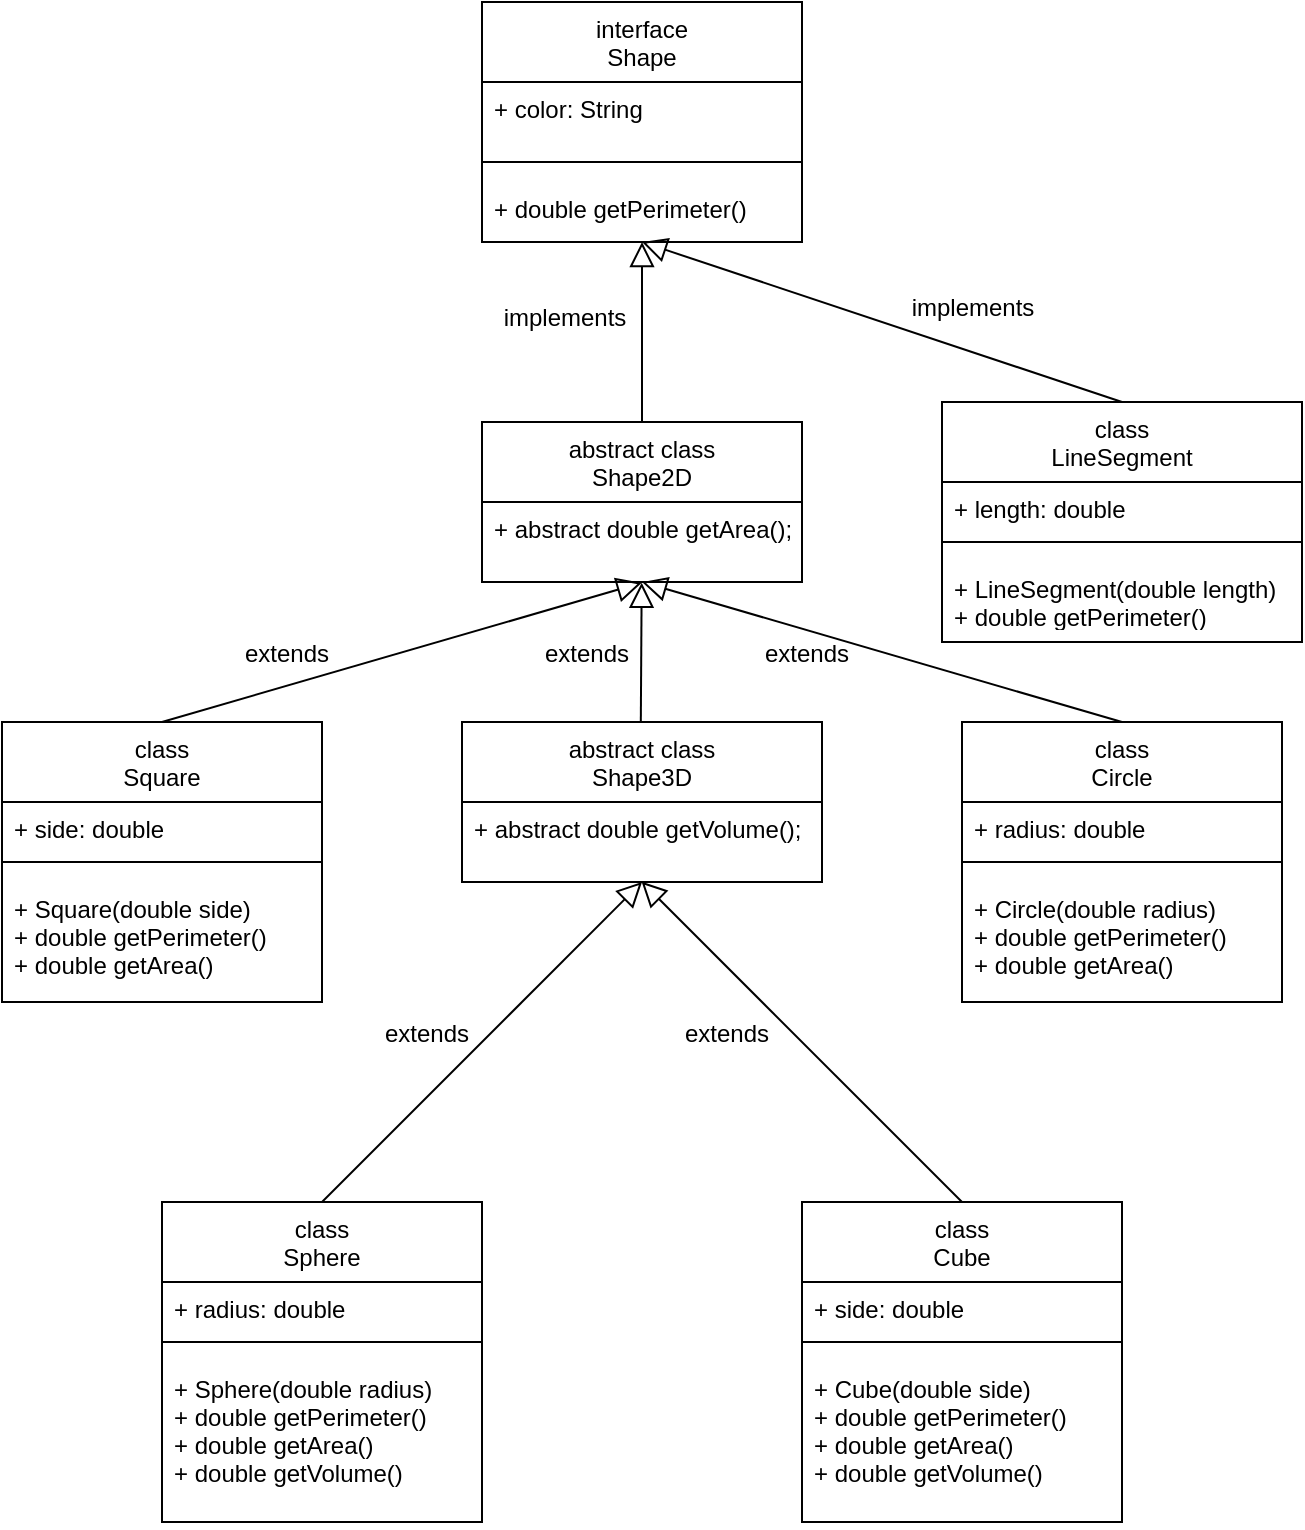<mxfile version="21.0.8" type="device"><diagram id="C5RBs43oDa-KdzZeNtuy" name="Page-1"><mxGraphModel dx="1728" dy="957" grid="1" gridSize="10" guides="1" tooltips="1" connect="1" arrows="1" fold="1" page="1" pageScale="1" pageWidth="827" pageHeight="1169" math="0" shadow="0"><root><mxCell id="WIyWlLk6GJQsqaUBKTNV-0"/><mxCell id="WIyWlLk6GJQsqaUBKTNV-1" parent="WIyWlLk6GJQsqaUBKTNV-0"/><mxCell id="zkfFHV4jXpPFQw0GAbJ--12" value="" style="endArrow=block;endSize=10;endFill=0;shadow=0;strokeWidth=1;elbow=vertical;rounded=0;exitX=0.5;exitY=0;exitDx=0;exitDy=0;" parent="WIyWlLk6GJQsqaUBKTNV-1" source="Y8nCMxBb4k6pYhbA77TP-0" edge="1"><mxGeometry width="160" relative="1" as="geometry"><mxPoint x="200" y="230" as="sourcePoint"/><mxPoint x="400" y="160" as="targetPoint"/></mxGeometry></mxCell><mxCell id="G3FtcaWLXglxUfWv_1tl-4" value="implements" style="text;html=1;resizable=0;points=[];;align=center;verticalAlign=middle;labelBackgroundColor=none;rounded=0;shadow=0;strokeWidth=1;fontSize=12;" parent="WIyWlLk6GJQsqaUBKTNV-1" vertex="1" connectable="0"><mxGeometry x="360" y="210" as="geometry"><mxPoint x="1" y="-12" as="offset"/></mxGeometry></mxCell><mxCell id="G3FtcaWLXglxUfWv_1tl-8" value="interface&#10;Shape" style="swimlane;fontStyle=0;align=center;verticalAlign=top;childLayout=stackLayout;horizontal=1;startSize=40;horizontalStack=0;resizeParent=1;resizeLast=0;collapsible=1;marginBottom=0;rounded=0;shadow=0;strokeWidth=1;" parent="WIyWlLk6GJQsqaUBKTNV-1" vertex="1"><mxGeometry x="320" y="40" width="160" height="120" as="geometry"><mxRectangle x="340" y="380" width="170" height="26" as="alternateBounds"/></mxGeometry></mxCell><mxCell id="G3FtcaWLXglxUfWv_1tl-9" value="+ color: String" style="text;align=left;verticalAlign=top;spacingLeft=4;spacingRight=4;overflow=hidden;rotatable=0;points=[[0,0.5],[1,0.5]];portConstraint=eastwest;" parent="G3FtcaWLXglxUfWv_1tl-8" vertex="1"><mxGeometry y="40" width="160" height="30" as="geometry"/></mxCell><mxCell id="G3FtcaWLXglxUfWv_1tl-10" value="" style="line;html=1;strokeWidth=1;align=left;verticalAlign=middle;spacingTop=-1;spacingLeft=3;spacingRight=3;rotatable=0;labelPosition=right;points=[];portConstraint=eastwest;" parent="G3FtcaWLXglxUfWv_1tl-8" vertex="1"><mxGeometry y="70" width="160" height="20" as="geometry"/></mxCell><mxCell id="G3FtcaWLXglxUfWv_1tl-11" value="+ double getPerimeter()" style="text;align=left;verticalAlign=top;spacingLeft=4;spacingRight=4;overflow=hidden;rotatable=0;points=[[0,0.5],[1,0.5]];portConstraint=eastwest;" parent="G3FtcaWLXglxUfWv_1tl-8" vertex="1"><mxGeometry y="90" width="160" height="30" as="geometry"/></mxCell><mxCell id="Y8nCMxBb4k6pYhbA77TP-0" value="abstract class&#10;Shape2D" style="swimlane;fontStyle=0;align=center;verticalAlign=top;childLayout=stackLayout;horizontal=1;startSize=40;horizontalStack=0;resizeParent=1;resizeLast=0;collapsible=1;marginBottom=0;rounded=0;shadow=0;strokeWidth=1;" vertex="1" parent="WIyWlLk6GJQsqaUBKTNV-1"><mxGeometry x="320" y="250" width="160" height="80" as="geometry"><mxRectangle x="340" y="380" width="170" height="26" as="alternateBounds"/></mxGeometry></mxCell><mxCell id="Y8nCMxBb4k6pYhbA77TP-3" value="+ abstract double getArea();" style="text;align=left;verticalAlign=top;spacingLeft=4;spacingRight=4;overflow=hidden;rotatable=0;points=[[0,0.5],[1,0.5]];portConstraint=eastwest;" vertex="1" parent="Y8nCMxBb4k6pYhbA77TP-0"><mxGeometry y="40" width="160" height="40" as="geometry"/></mxCell><mxCell id="Y8nCMxBb4k6pYhbA77TP-4" value="abstract class&#10;Shape3D" style="swimlane;fontStyle=0;align=center;verticalAlign=top;childLayout=stackLayout;horizontal=1;startSize=40;horizontalStack=0;resizeParent=1;resizeLast=0;collapsible=1;marginBottom=0;rounded=0;shadow=0;strokeWidth=1;" vertex="1" parent="WIyWlLk6GJQsqaUBKTNV-1"><mxGeometry x="310" y="400" width="180" height="80" as="geometry"><mxRectangle x="340" y="380" width="170" height="26" as="alternateBounds"/></mxGeometry></mxCell><mxCell id="Y8nCMxBb4k6pYhbA77TP-5" value="+ abstract double getVolume();" style="text;align=left;verticalAlign=top;spacingLeft=4;spacingRight=4;overflow=hidden;rotatable=0;points=[[0,0.5],[1,0.5]];portConstraint=eastwest;" vertex="1" parent="Y8nCMxBb4k6pYhbA77TP-4"><mxGeometry y="40" width="180" height="40" as="geometry"/></mxCell><mxCell id="Y8nCMxBb4k6pYhbA77TP-6" value="" style="endArrow=block;endSize=10;endFill=0;shadow=0;strokeWidth=1;elbow=vertical;rounded=0;exitX=0.5;exitY=0;exitDx=0;exitDy=0;entryX=0.499;entryY=1.01;entryDx=0;entryDy=0;entryPerimeter=0;" edge="1" parent="WIyWlLk6GJQsqaUBKTNV-1" source="Y8nCMxBb4k6pYhbA77TP-15" target="Y8nCMxBb4k6pYhbA77TP-3"><mxGeometry width="160" relative="1" as="geometry"><mxPoint x="159.5" y="400" as="sourcePoint"/><mxPoint x="360" y="350" as="targetPoint"/></mxGeometry></mxCell><mxCell id="Y8nCMxBb4k6pYhbA77TP-8" value="extends" style="text;html=1;resizable=0;points=[];;align=center;verticalAlign=middle;labelBackgroundColor=none;rounded=0;shadow=0;strokeWidth=1;fontSize=12;" vertex="1" connectable="0" parent="WIyWlLk6GJQsqaUBKTNV-1"><mxGeometry x="220" y="240" as="geometry"><mxPoint x="2" y="126" as="offset"/></mxGeometry></mxCell><mxCell id="Y8nCMxBb4k6pYhbA77TP-9" value="class &#10;LineSegment" style="swimlane;fontStyle=0;align=center;verticalAlign=top;childLayout=stackLayout;horizontal=1;startSize=40;horizontalStack=0;resizeParent=1;resizeLast=0;collapsible=1;marginBottom=0;rounded=0;shadow=0;strokeWidth=1;" vertex="1" parent="WIyWlLk6GJQsqaUBKTNV-1"><mxGeometry x="550" y="240" width="180" height="120" as="geometry"><mxRectangle x="340" y="380" width="170" height="26" as="alternateBounds"/></mxGeometry></mxCell><mxCell id="Y8nCMxBb4k6pYhbA77TP-10" value="+ length: double" style="text;align=left;verticalAlign=top;spacingLeft=4;spacingRight=4;overflow=hidden;rotatable=0;points=[[0,0.5],[1,0.5]];portConstraint=eastwest;" vertex="1" parent="Y8nCMxBb4k6pYhbA77TP-9"><mxGeometry y="40" width="180" height="20" as="geometry"/></mxCell><mxCell id="Y8nCMxBb4k6pYhbA77TP-11" value="" style="line;html=1;strokeWidth=1;align=left;verticalAlign=middle;spacingTop=-1;spacingLeft=3;spacingRight=3;rotatable=0;labelPosition=right;points=[];portConstraint=eastwest;" vertex="1" parent="Y8nCMxBb4k6pYhbA77TP-9"><mxGeometry y="60" width="180" height="20" as="geometry"/></mxCell><mxCell id="Y8nCMxBb4k6pYhbA77TP-12" value="+ LineSegment(double length)&#10;+ double getPerimeter()" style="text;align=left;verticalAlign=top;spacingLeft=4;spacingRight=4;overflow=hidden;rotatable=0;points=[[0,0.5],[1,0.5]];portConstraint=eastwest;" vertex="1" parent="Y8nCMxBb4k6pYhbA77TP-9"><mxGeometry y="80" width="180" height="30" as="geometry"/></mxCell><mxCell id="Y8nCMxBb4k6pYhbA77TP-13" value="" style="endArrow=block;endSize=10;endFill=0;shadow=0;strokeWidth=1;elbow=vertical;rounded=0;exitX=0.5;exitY=0;exitDx=0;exitDy=0;entryX=0.5;entryY=1;entryDx=0;entryDy=0;entryPerimeter=0;" edge="1" parent="WIyWlLk6GJQsqaUBKTNV-1" source="Y8nCMxBb4k6pYhbA77TP-9" target="G3FtcaWLXglxUfWv_1tl-11"><mxGeometry width="160" relative="1" as="geometry"><mxPoint x="399.5" y="240" as="sourcePoint"/><mxPoint x="399.5" y="160" as="targetPoint"/></mxGeometry></mxCell><mxCell id="Y8nCMxBb4k6pYhbA77TP-14" value="implements" style="text;html=1;resizable=0;points=[];;align=center;verticalAlign=middle;labelBackgroundColor=none;rounded=0;shadow=0;strokeWidth=1;fontSize=12;" vertex="1" connectable="0" parent="WIyWlLk6GJQsqaUBKTNV-1"><mxGeometry x="450" y="200" as="geometry"><mxPoint x="115" y="-7" as="offset"/></mxGeometry></mxCell><mxCell id="Y8nCMxBb4k6pYhbA77TP-20" value="" style="endArrow=block;endSize=10;endFill=0;shadow=0;strokeWidth=1;elbow=vertical;rounded=0;exitX=0.5;exitY=0;exitDx=0;exitDy=0;entryX=0.499;entryY=1.01;entryDx=0;entryDy=0;entryPerimeter=0;" edge="1" parent="WIyWlLk6GJQsqaUBKTNV-1" target="Y8nCMxBb4k6pYhbA77TP-3"><mxGeometry width="160" relative="1" as="geometry"><mxPoint x="399.41" y="400" as="sourcePoint"/><mxPoint x="160" y="320" as="targetPoint"/></mxGeometry></mxCell><mxCell id="Y8nCMxBb4k6pYhbA77TP-21" value="extends" style="text;html=1;resizable=0;points=[];;align=center;verticalAlign=middle;labelBackgroundColor=none;rounded=0;shadow=0;strokeWidth=1;fontSize=12;" vertex="1" connectable="0" parent="WIyWlLk6GJQsqaUBKTNV-1"><mxGeometry x="370" y="240" as="geometry"><mxPoint x="2" y="126" as="offset"/></mxGeometry></mxCell><mxCell id="Y8nCMxBb4k6pYhbA77TP-22" value="" style="endArrow=block;endSize=10;endFill=0;shadow=0;strokeWidth=1;elbow=vertical;rounded=0;exitX=0.5;exitY=0;exitDx=0;exitDy=0;" edge="1" parent="WIyWlLk6GJQsqaUBKTNV-1" target="Y8nCMxBb4k6pYhbA77TP-15"><mxGeometry width="160" relative="1" as="geometry"><mxPoint x="159.5" y="400" as="sourcePoint"/><mxPoint x="159.5" y="320" as="targetPoint"/></mxGeometry></mxCell><mxCell id="Y8nCMxBb4k6pYhbA77TP-15" value="class &#10;Square" style="swimlane;fontStyle=0;align=center;verticalAlign=top;childLayout=stackLayout;horizontal=1;startSize=40;horizontalStack=0;resizeParent=1;resizeLast=0;collapsible=1;marginBottom=0;rounded=0;shadow=0;strokeWidth=1;" vertex="1" parent="WIyWlLk6GJQsqaUBKTNV-1"><mxGeometry x="80" y="400" width="160" height="140" as="geometry"><mxRectangle x="340" y="380" width="170" height="26" as="alternateBounds"/></mxGeometry></mxCell><mxCell id="Y8nCMxBb4k6pYhbA77TP-16" value="+ side: double" style="text;align=left;verticalAlign=top;spacingLeft=4;spacingRight=4;overflow=hidden;rotatable=0;points=[[0,0.5],[1,0.5]];portConstraint=eastwest;" vertex="1" parent="Y8nCMxBb4k6pYhbA77TP-15"><mxGeometry y="40" width="160" height="20" as="geometry"/></mxCell><mxCell id="Y8nCMxBb4k6pYhbA77TP-17" value="" style="line;html=1;strokeWidth=1;align=left;verticalAlign=middle;spacingTop=-1;spacingLeft=3;spacingRight=3;rotatable=0;labelPosition=right;points=[];portConstraint=eastwest;" vertex="1" parent="Y8nCMxBb4k6pYhbA77TP-15"><mxGeometry y="60" width="160" height="20" as="geometry"/></mxCell><mxCell id="Y8nCMxBb4k6pYhbA77TP-18" value="+ Square(double side)&#10;+ double getPerimeter()&#10;+ double getArea()" style="text;align=left;verticalAlign=top;spacingLeft=4;spacingRight=4;overflow=hidden;rotatable=0;points=[[0,0.5],[1,0.5]];portConstraint=eastwest;" vertex="1" parent="Y8nCMxBb4k6pYhbA77TP-15"><mxGeometry y="80" width="160" height="60" as="geometry"/></mxCell><mxCell id="Y8nCMxBb4k6pYhbA77TP-23" value="class &#10;Circle" style="swimlane;fontStyle=0;align=center;verticalAlign=top;childLayout=stackLayout;horizontal=1;startSize=40;horizontalStack=0;resizeParent=1;resizeLast=0;collapsible=1;marginBottom=0;rounded=0;shadow=0;strokeWidth=1;" vertex="1" parent="WIyWlLk6GJQsqaUBKTNV-1"><mxGeometry x="560" y="400" width="160" height="140" as="geometry"><mxRectangle x="340" y="380" width="170" height="26" as="alternateBounds"/></mxGeometry></mxCell><mxCell id="Y8nCMxBb4k6pYhbA77TP-24" value="+ radius: double" style="text;align=left;verticalAlign=top;spacingLeft=4;spacingRight=4;overflow=hidden;rotatable=0;points=[[0,0.5],[1,0.5]];portConstraint=eastwest;" vertex="1" parent="Y8nCMxBb4k6pYhbA77TP-23"><mxGeometry y="40" width="160" height="20" as="geometry"/></mxCell><mxCell id="Y8nCMxBb4k6pYhbA77TP-25" value="" style="line;html=1;strokeWidth=1;align=left;verticalAlign=middle;spacingTop=-1;spacingLeft=3;spacingRight=3;rotatable=0;labelPosition=right;points=[];portConstraint=eastwest;" vertex="1" parent="Y8nCMxBb4k6pYhbA77TP-23"><mxGeometry y="60" width="160" height="20" as="geometry"/></mxCell><mxCell id="Y8nCMxBb4k6pYhbA77TP-26" value="+ Circle(double radius)&#10;+ double getPerimeter()&#10;+ double getArea()" style="text;align=left;verticalAlign=top;spacingLeft=4;spacingRight=4;overflow=hidden;rotatable=0;points=[[0,0.5],[1,0.5]];portConstraint=eastwest;" vertex="1" parent="Y8nCMxBb4k6pYhbA77TP-23"><mxGeometry y="80" width="160" height="60" as="geometry"/></mxCell><mxCell id="Y8nCMxBb4k6pYhbA77TP-27" value="" style="endArrow=block;endSize=10;endFill=0;shadow=0;strokeWidth=1;elbow=vertical;rounded=0;exitX=0.5;exitY=0;exitDx=0;exitDy=0;" edge="1" parent="WIyWlLk6GJQsqaUBKTNV-1" source="Y8nCMxBb4k6pYhbA77TP-23"><mxGeometry width="160" relative="1" as="geometry"><mxPoint x="530" y="410" as="sourcePoint"/><mxPoint x="400" y="330" as="targetPoint"/></mxGeometry></mxCell><mxCell id="Y8nCMxBb4k6pYhbA77TP-28" value="extends" style="text;html=1;resizable=0;points=[];;align=center;verticalAlign=middle;labelBackgroundColor=none;rounded=0;shadow=0;strokeWidth=1;fontSize=12;" vertex="1" connectable="0" parent="WIyWlLk6GJQsqaUBKTNV-1"><mxGeometry x="480" y="240" as="geometry"><mxPoint x="2" y="126" as="offset"/></mxGeometry></mxCell><mxCell id="Y8nCMxBb4k6pYhbA77TP-29" value="class &#10;Sphere" style="swimlane;fontStyle=0;align=center;verticalAlign=top;childLayout=stackLayout;horizontal=1;startSize=40;horizontalStack=0;resizeParent=1;resizeLast=0;collapsible=1;marginBottom=0;rounded=0;shadow=0;strokeWidth=1;" vertex="1" parent="WIyWlLk6GJQsqaUBKTNV-1"><mxGeometry x="160" y="640" width="160" height="160" as="geometry"><mxRectangle x="340" y="380" width="170" height="26" as="alternateBounds"/></mxGeometry></mxCell><mxCell id="Y8nCMxBb4k6pYhbA77TP-30" value="+ radius: double" style="text;align=left;verticalAlign=top;spacingLeft=4;spacingRight=4;overflow=hidden;rotatable=0;points=[[0,0.5],[1,0.5]];portConstraint=eastwest;" vertex="1" parent="Y8nCMxBb4k6pYhbA77TP-29"><mxGeometry y="40" width="160" height="20" as="geometry"/></mxCell><mxCell id="Y8nCMxBb4k6pYhbA77TP-31" value="" style="line;html=1;strokeWidth=1;align=left;verticalAlign=middle;spacingTop=-1;spacingLeft=3;spacingRight=3;rotatable=0;labelPosition=right;points=[];portConstraint=eastwest;" vertex="1" parent="Y8nCMxBb4k6pYhbA77TP-29"><mxGeometry y="60" width="160" height="20" as="geometry"/></mxCell><mxCell id="Y8nCMxBb4k6pYhbA77TP-32" value="+ Sphere(double radius)&#10;+ double getPerimeter()&#10;+ double getArea()&#10;+ double getVolume()" style="text;align=left;verticalAlign=top;spacingLeft=4;spacingRight=4;overflow=hidden;rotatable=0;points=[[0,0.5],[1,0.5]];portConstraint=eastwest;" vertex="1" parent="Y8nCMxBb4k6pYhbA77TP-29"><mxGeometry y="80" width="160" height="80" as="geometry"/></mxCell><mxCell id="Y8nCMxBb4k6pYhbA77TP-33" value="" style="endArrow=block;endSize=10;endFill=0;shadow=0;strokeWidth=1;elbow=vertical;rounded=0;exitX=0.5;exitY=0;exitDx=0;exitDy=0;entryX=0.5;entryY=1;entryDx=0;entryDy=0;entryPerimeter=0;" edge="1" parent="WIyWlLk6GJQsqaUBKTNV-1" source="Y8nCMxBb4k6pYhbA77TP-29" target="Y8nCMxBb4k6pYhbA77TP-5"><mxGeometry width="160" relative="1" as="geometry"><mxPoint x="250" y="640" as="sourcePoint"/><mxPoint x="380" y="530" as="targetPoint"/></mxGeometry></mxCell><mxCell id="Y8nCMxBb4k6pYhbA77TP-35" value="extends" style="text;html=1;resizable=0;points=[];;align=center;verticalAlign=middle;labelBackgroundColor=none;rounded=0;shadow=0;strokeWidth=1;fontSize=12;" vertex="1" connectable="0" parent="WIyWlLk6GJQsqaUBKTNV-1"><mxGeometry x="290" y="430" as="geometry"><mxPoint x="2" y="126" as="offset"/></mxGeometry></mxCell><mxCell id="Y8nCMxBb4k6pYhbA77TP-36" value="class &#10;Cube" style="swimlane;fontStyle=0;align=center;verticalAlign=top;childLayout=stackLayout;horizontal=1;startSize=40;horizontalStack=0;resizeParent=1;resizeLast=0;collapsible=1;marginBottom=0;rounded=0;shadow=0;strokeWidth=1;" vertex="1" parent="WIyWlLk6GJQsqaUBKTNV-1"><mxGeometry x="480" y="640" width="160" height="160" as="geometry"><mxRectangle x="340" y="380" width="170" height="26" as="alternateBounds"/></mxGeometry></mxCell><mxCell id="Y8nCMxBb4k6pYhbA77TP-37" value="+ side: double" style="text;align=left;verticalAlign=top;spacingLeft=4;spacingRight=4;overflow=hidden;rotatable=0;points=[[0,0.5],[1,0.5]];portConstraint=eastwest;" vertex="1" parent="Y8nCMxBb4k6pYhbA77TP-36"><mxGeometry y="40" width="160" height="20" as="geometry"/></mxCell><mxCell id="Y8nCMxBb4k6pYhbA77TP-38" value="" style="line;html=1;strokeWidth=1;align=left;verticalAlign=middle;spacingTop=-1;spacingLeft=3;spacingRight=3;rotatable=0;labelPosition=right;points=[];portConstraint=eastwest;" vertex="1" parent="Y8nCMxBb4k6pYhbA77TP-36"><mxGeometry y="60" width="160" height="20" as="geometry"/></mxCell><mxCell id="Y8nCMxBb4k6pYhbA77TP-39" value="+ Cube(double side)&#10;+ double getPerimeter()&#10;+ double getArea()&#10;+ double getVolume()" style="text;align=left;verticalAlign=top;spacingLeft=4;spacingRight=4;overflow=hidden;rotatable=0;points=[[0,0.5],[1,0.5]];portConstraint=eastwest;" vertex="1" parent="Y8nCMxBb4k6pYhbA77TP-36"><mxGeometry y="80" width="160" height="80" as="geometry"/></mxCell><mxCell id="Y8nCMxBb4k6pYhbA77TP-40" value="" style="endArrow=block;endSize=10;endFill=0;shadow=0;strokeWidth=1;elbow=vertical;rounded=0;exitX=0.5;exitY=0;exitDx=0;exitDy=0;entryX=0.499;entryY=0.996;entryDx=0;entryDy=0;entryPerimeter=0;" edge="1" parent="WIyWlLk6GJQsqaUBKTNV-1" source="Y8nCMxBb4k6pYhbA77TP-36" target="Y8nCMxBb4k6pYhbA77TP-5"><mxGeometry width="160" relative="1" as="geometry"><mxPoint x="350" y="690" as="sourcePoint"/><mxPoint x="450" y="510" as="targetPoint"/></mxGeometry></mxCell><mxCell id="Y8nCMxBb4k6pYhbA77TP-41" value="extends" style="text;html=1;resizable=0;points=[];;align=center;verticalAlign=middle;labelBackgroundColor=none;rounded=0;shadow=0;strokeWidth=1;fontSize=12;" vertex="1" connectable="0" parent="WIyWlLk6GJQsqaUBKTNV-1"><mxGeometry x="440" y="430" as="geometry"><mxPoint x="2" y="126" as="offset"/></mxGeometry></mxCell></root></mxGraphModel></diagram></mxfile>